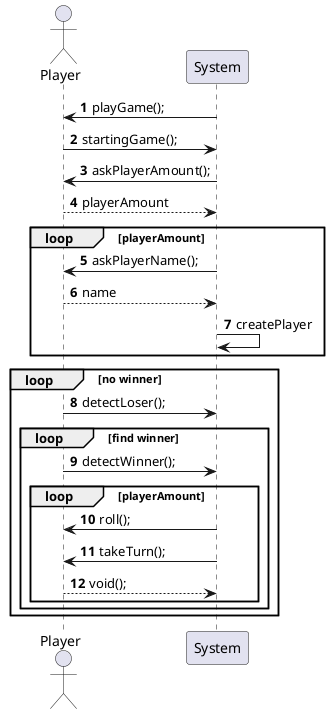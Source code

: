 @startuml
'https://plantuml.com/sequence-diagram

autonumber

actor Player
System -> Player: playGame();
System <- Player: startingGame();
System -> Player: askPlayerAmount();
Player --> System: playerAmount


loop playerAmount
System -> Player : askPlayerName();
Player --> System: name
System -> System: createPlayer
end


loop no winner
Player -> System: detectLoser();


loop find winner
Player -> System: detectWinner();


loop  playerAmount
System -> Player: roll();
System -> Player: takeTurn();
Player --> System: void();


end
end
end

@enduml
